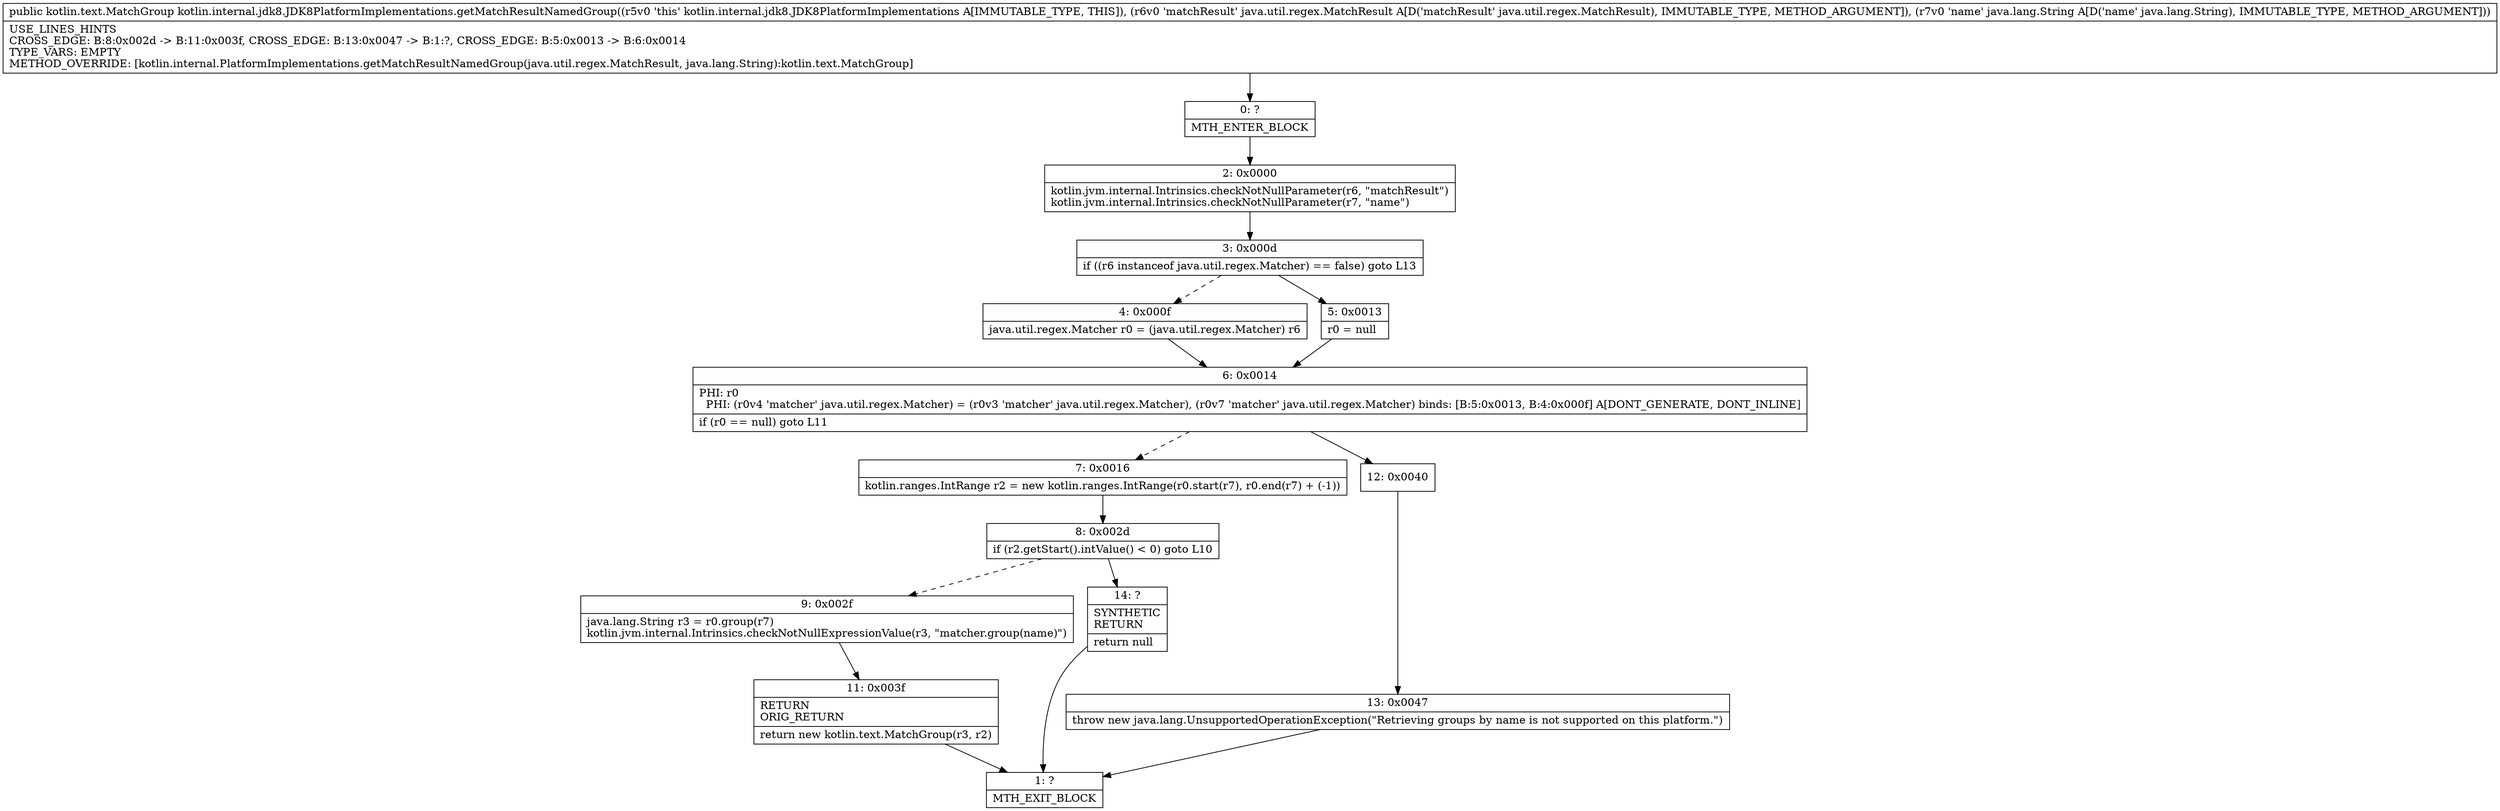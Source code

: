 digraph "CFG forkotlin.internal.jdk8.JDK8PlatformImplementations.getMatchResultNamedGroup(Ljava\/util\/regex\/MatchResult;Ljava\/lang\/String;)Lkotlin\/text\/MatchGroup;" {
Node_0 [shape=record,label="{0\:\ ?|MTH_ENTER_BLOCK\l}"];
Node_2 [shape=record,label="{2\:\ 0x0000|kotlin.jvm.internal.Intrinsics.checkNotNullParameter(r6, \"matchResult\")\lkotlin.jvm.internal.Intrinsics.checkNotNullParameter(r7, \"name\")\l}"];
Node_3 [shape=record,label="{3\:\ 0x000d|if ((r6 instanceof java.util.regex.Matcher) == false) goto L13\l}"];
Node_4 [shape=record,label="{4\:\ 0x000f|java.util.regex.Matcher r0 = (java.util.regex.Matcher) r6\l}"];
Node_6 [shape=record,label="{6\:\ 0x0014|PHI: r0 \l  PHI: (r0v4 'matcher' java.util.regex.Matcher) = (r0v3 'matcher' java.util.regex.Matcher), (r0v7 'matcher' java.util.regex.Matcher) binds: [B:5:0x0013, B:4:0x000f] A[DONT_GENERATE, DONT_INLINE]\l|if (r0 == null) goto L11\l}"];
Node_7 [shape=record,label="{7\:\ 0x0016|kotlin.ranges.IntRange r2 = new kotlin.ranges.IntRange(r0.start(r7), r0.end(r7) + (\-1))\l}"];
Node_8 [shape=record,label="{8\:\ 0x002d|if (r2.getStart().intValue() \< 0) goto L10\l}"];
Node_9 [shape=record,label="{9\:\ 0x002f|java.lang.String r3 = r0.group(r7)\lkotlin.jvm.internal.Intrinsics.checkNotNullExpressionValue(r3, \"matcher.group(name)\")\l}"];
Node_11 [shape=record,label="{11\:\ 0x003f|RETURN\lORIG_RETURN\l|return new kotlin.text.MatchGroup(r3, r2)\l}"];
Node_1 [shape=record,label="{1\:\ ?|MTH_EXIT_BLOCK\l}"];
Node_14 [shape=record,label="{14\:\ ?|SYNTHETIC\lRETURN\l|return null\l}"];
Node_12 [shape=record,label="{12\:\ 0x0040}"];
Node_13 [shape=record,label="{13\:\ 0x0047|throw new java.lang.UnsupportedOperationException(\"Retrieving groups by name is not supported on this platform.\")\l}"];
Node_5 [shape=record,label="{5\:\ 0x0013|r0 = null\l}"];
MethodNode[shape=record,label="{public kotlin.text.MatchGroup kotlin.internal.jdk8.JDK8PlatformImplementations.getMatchResultNamedGroup((r5v0 'this' kotlin.internal.jdk8.JDK8PlatformImplementations A[IMMUTABLE_TYPE, THIS]), (r6v0 'matchResult' java.util.regex.MatchResult A[D('matchResult' java.util.regex.MatchResult), IMMUTABLE_TYPE, METHOD_ARGUMENT]), (r7v0 'name' java.lang.String A[D('name' java.lang.String), IMMUTABLE_TYPE, METHOD_ARGUMENT]))  | USE_LINES_HINTS\lCROSS_EDGE: B:8:0x002d \-\> B:11:0x003f, CROSS_EDGE: B:13:0x0047 \-\> B:1:?, CROSS_EDGE: B:5:0x0013 \-\> B:6:0x0014\lTYPE_VARS: EMPTY\lMETHOD_OVERRIDE: [kotlin.internal.PlatformImplementations.getMatchResultNamedGroup(java.util.regex.MatchResult, java.lang.String):kotlin.text.MatchGroup]\l}"];
MethodNode -> Node_0;Node_0 -> Node_2;
Node_2 -> Node_3;
Node_3 -> Node_4[style=dashed];
Node_3 -> Node_5;
Node_4 -> Node_6;
Node_6 -> Node_7[style=dashed];
Node_6 -> Node_12;
Node_7 -> Node_8;
Node_8 -> Node_9[style=dashed];
Node_8 -> Node_14;
Node_9 -> Node_11;
Node_11 -> Node_1;
Node_14 -> Node_1;
Node_12 -> Node_13;
Node_13 -> Node_1;
Node_5 -> Node_6;
}

